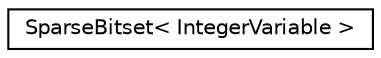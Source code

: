 digraph "Graphical Class Hierarchy"
{
 // LATEX_PDF_SIZE
  edge [fontname="Helvetica",fontsize="10",labelfontname="Helvetica",labelfontsize="10"];
  node [fontname="Helvetica",fontsize="10",shape=record];
  rankdir="LR";
  Node0 [label="SparseBitset\< IntegerVariable \>",height=0.2,width=0.4,color="black", fillcolor="white", style="filled",URL="$classoperations__research_1_1_sparse_bitset.html",tooltip=" "];
}
